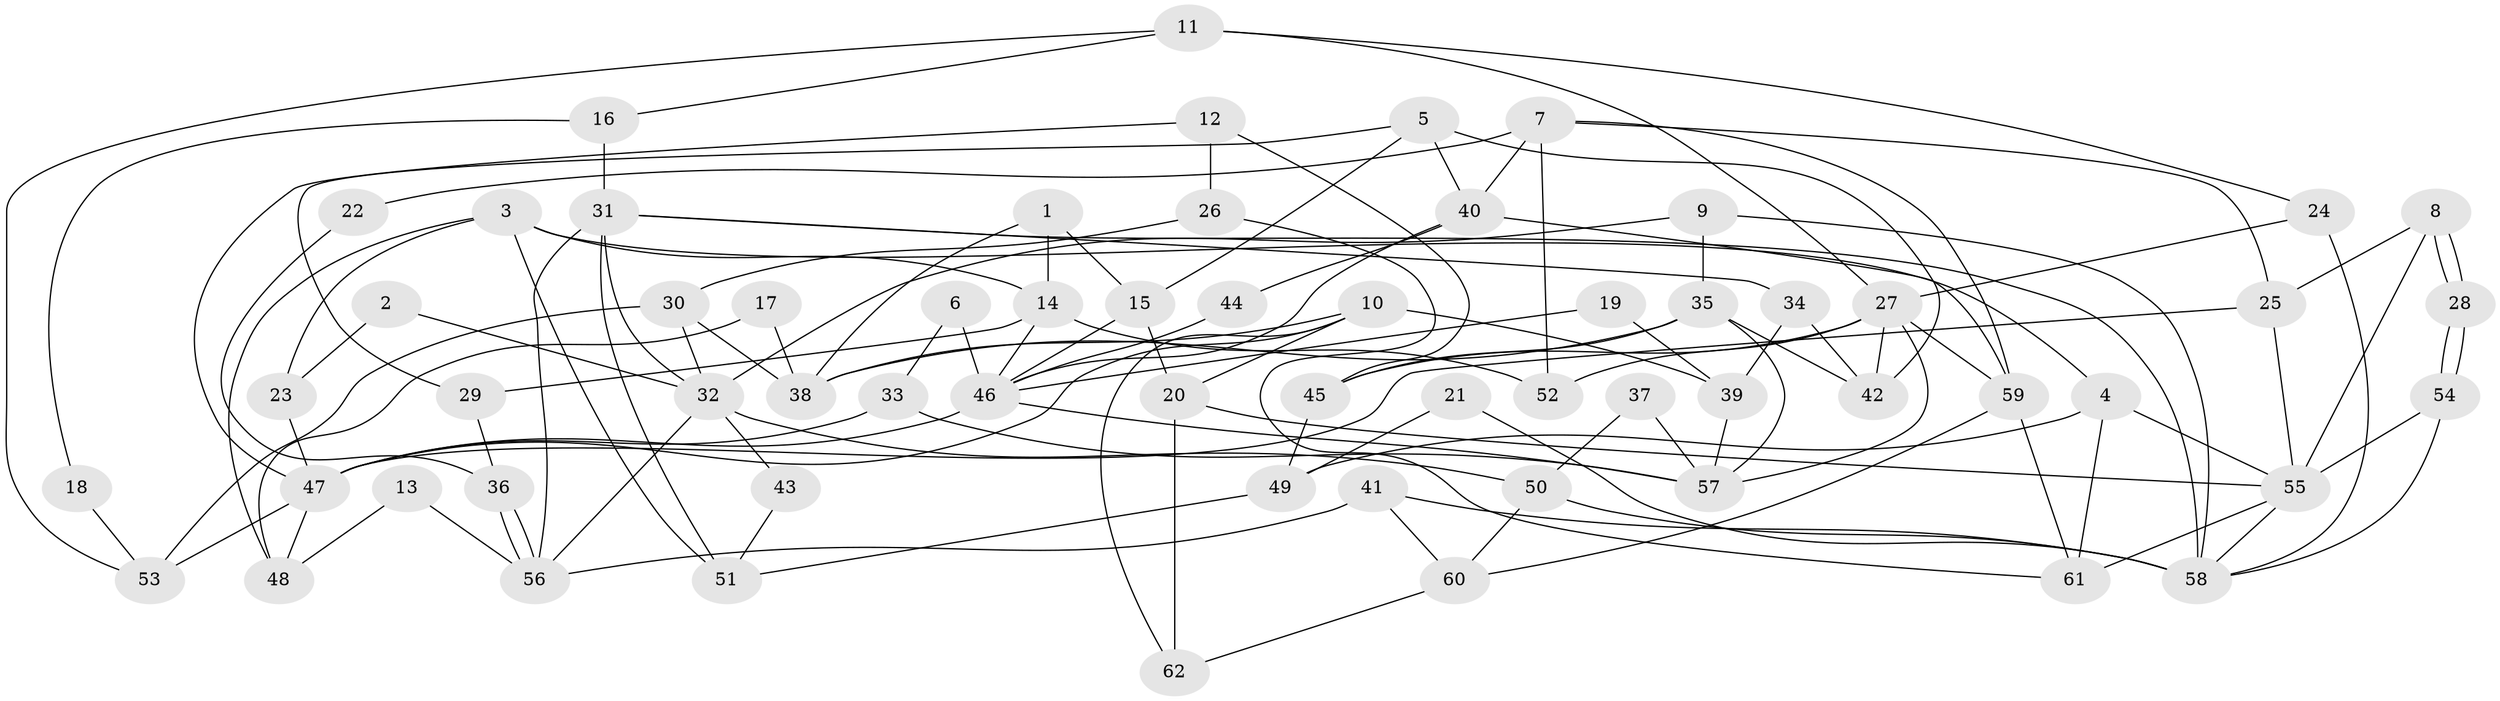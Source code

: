 // coarse degree distribution, {3: 0.24324324324324326, 7: 0.10810810810810811, 4: 0.16216216216216217, 6: 0.16216216216216217, 5: 0.13513513513513514, 8: 0.08108108108108109, 2: 0.05405405405405406, 9: 0.02702702702702703, 11: 0.02702702702702703}
// Generated by graph-tools (version 1.1) at 2025/23/03/03/25 07:23:58]
// undirected, 62 vertices, 124 edges
graph export_dot {
graph [start="1"]
  node [color=gray90,style=filled];
  1;
  2;
  3;
  4;
  5;
  6;
  7;
  8;
  9;
  10;
  11;
  12;
  13;
  14;
  15;
  16;
  17;
  18;
  19;
  20;
  21;
  22;
  23;
  24;
  25;
  26;
  27;
  28;
  29;
  30;
  31;
  32;
  33;
  34;
  35;
  36;
  37;
  38;
  39;
  40;
  41;
  42;
  43;
  44;
  45;
  46;
  47;
  48;
  49;
  50;
  51;
  52;
  53;
  54;
  55;
  56;
  57;
  58;
  59;
  60;
  61;
  62;
  1 -- 15;
  1 -- 38;
  1 -- 14;
  2 -- 32;
  2 -- 23;
  3 -- 14;
  3 -- 51;
  3 -- 4;
  3 -- 23;
  3 -- 48;
  4 -- 55;
  4 -- 49;
  4 -- 61;
  5 -- 42;
  5 -- 15;
  5 -- 29;
  5 -- 40;
  6 -- 33;
  6 -- 46;
  7 -- 25;
  7 -- 52;
  7 -- 22;
  7 -- 40;
  7 -- 59;
  8 -- 55;
  8 -- 28;
  8 -- 28;
  8 -- 25;
  9 -- 32;
  9 -- 58;
  9 -- 35;
  10 -- 47;
  10 -- 62;
  10 -- 20;
  10 -- 38;
  10 -- 39;
  11 -- 27;
  11 -- 24;
  11 -- 16;
  11 -- 53;
  12 -- 26;
  12 -- 47;
  12 -- 45;
  13 -- 56;
  13 -- 48;
  14 -- 46;
  14 -- 29;
  14 -- 52;
  15 -- 20;
  15 -- 46;
  16 -- 31;
  16 -- 18;
  17 -- 38;
  17 -- 48;
  18 -- 53;
  19 -- 46;
  19 -- 39;
  20 -- 55;
  20 -- 62;
  21 -- 49;
  21 -- 58;
  22 -- 36;
  23 -- 47;
  24 -- 58;
  24 -- 27;
  25 -- 55;
  25 -- 47;
  26 -- 30;
  26 -- 61;
  27 -- 59;
  27 -- 57;
  27 -- 42;
  27 -- 45;
  27 -- 52;
  28 -- 54;
  28 -- 54;
  29 -- 36;
  30 -- 32;
  30 -- 38;
  30 -- 53;
  31 -- 34;
  31 -- 58;
  31 -- 32;
  31 -- 51;
  31 -- 56;
  32 -- 56;
  32 -- 43;
  32 -- 50;
  33 -- 57;
  33 -- 47;
  34 -- 42;
  34 -- 39;
  35 -- 45;
  35 -- 38;
  35 -- 42;
  35 -- 57;
  36 -- 56;
  36 -- 56;
  37 -- 50;
  37 -- 57;
  39 -- 57;
  40 -- 44;
  40 -- 46;
  40 -- 59;
  41 -- 60;
  41 -- 56;
  41 -- 58;
  43 -- 51;
  44 -- 46;
  45 -- 49;
  46 -- 47;
  46 -- 57;
  47 -- 53;
  47 -- 48;
  49 -- 51;
  50 -- 58;
  50 -- 60;
  54 -- 58;
  54 -- 55;
  55 -- 61;
  55 -- 58;
  59 -- 60;
  59 -- 61;
  60 -- 62;
}
